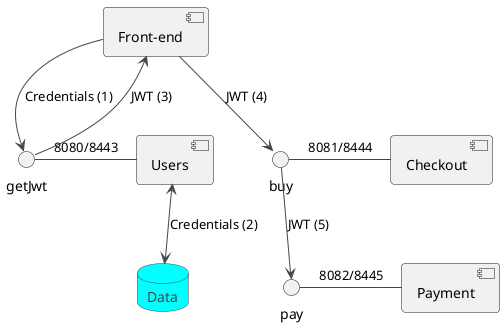 @startuml

!theme vibrant

database Data {
}

[Front-end]
buy - [Checkout] : 8081/8444
pay - [Payment] : 8082/8445
getJwt - [Users] : 8080/8443

[Front-end] --> getJwt : Credentials (1)
Users <--> Data :  Credentials (2)
getJwt --> [Front-end] : JWT (3)
[Front-end] --> buy :  JWT (4)
buy --> pay :  JWT (5)

@enduml
